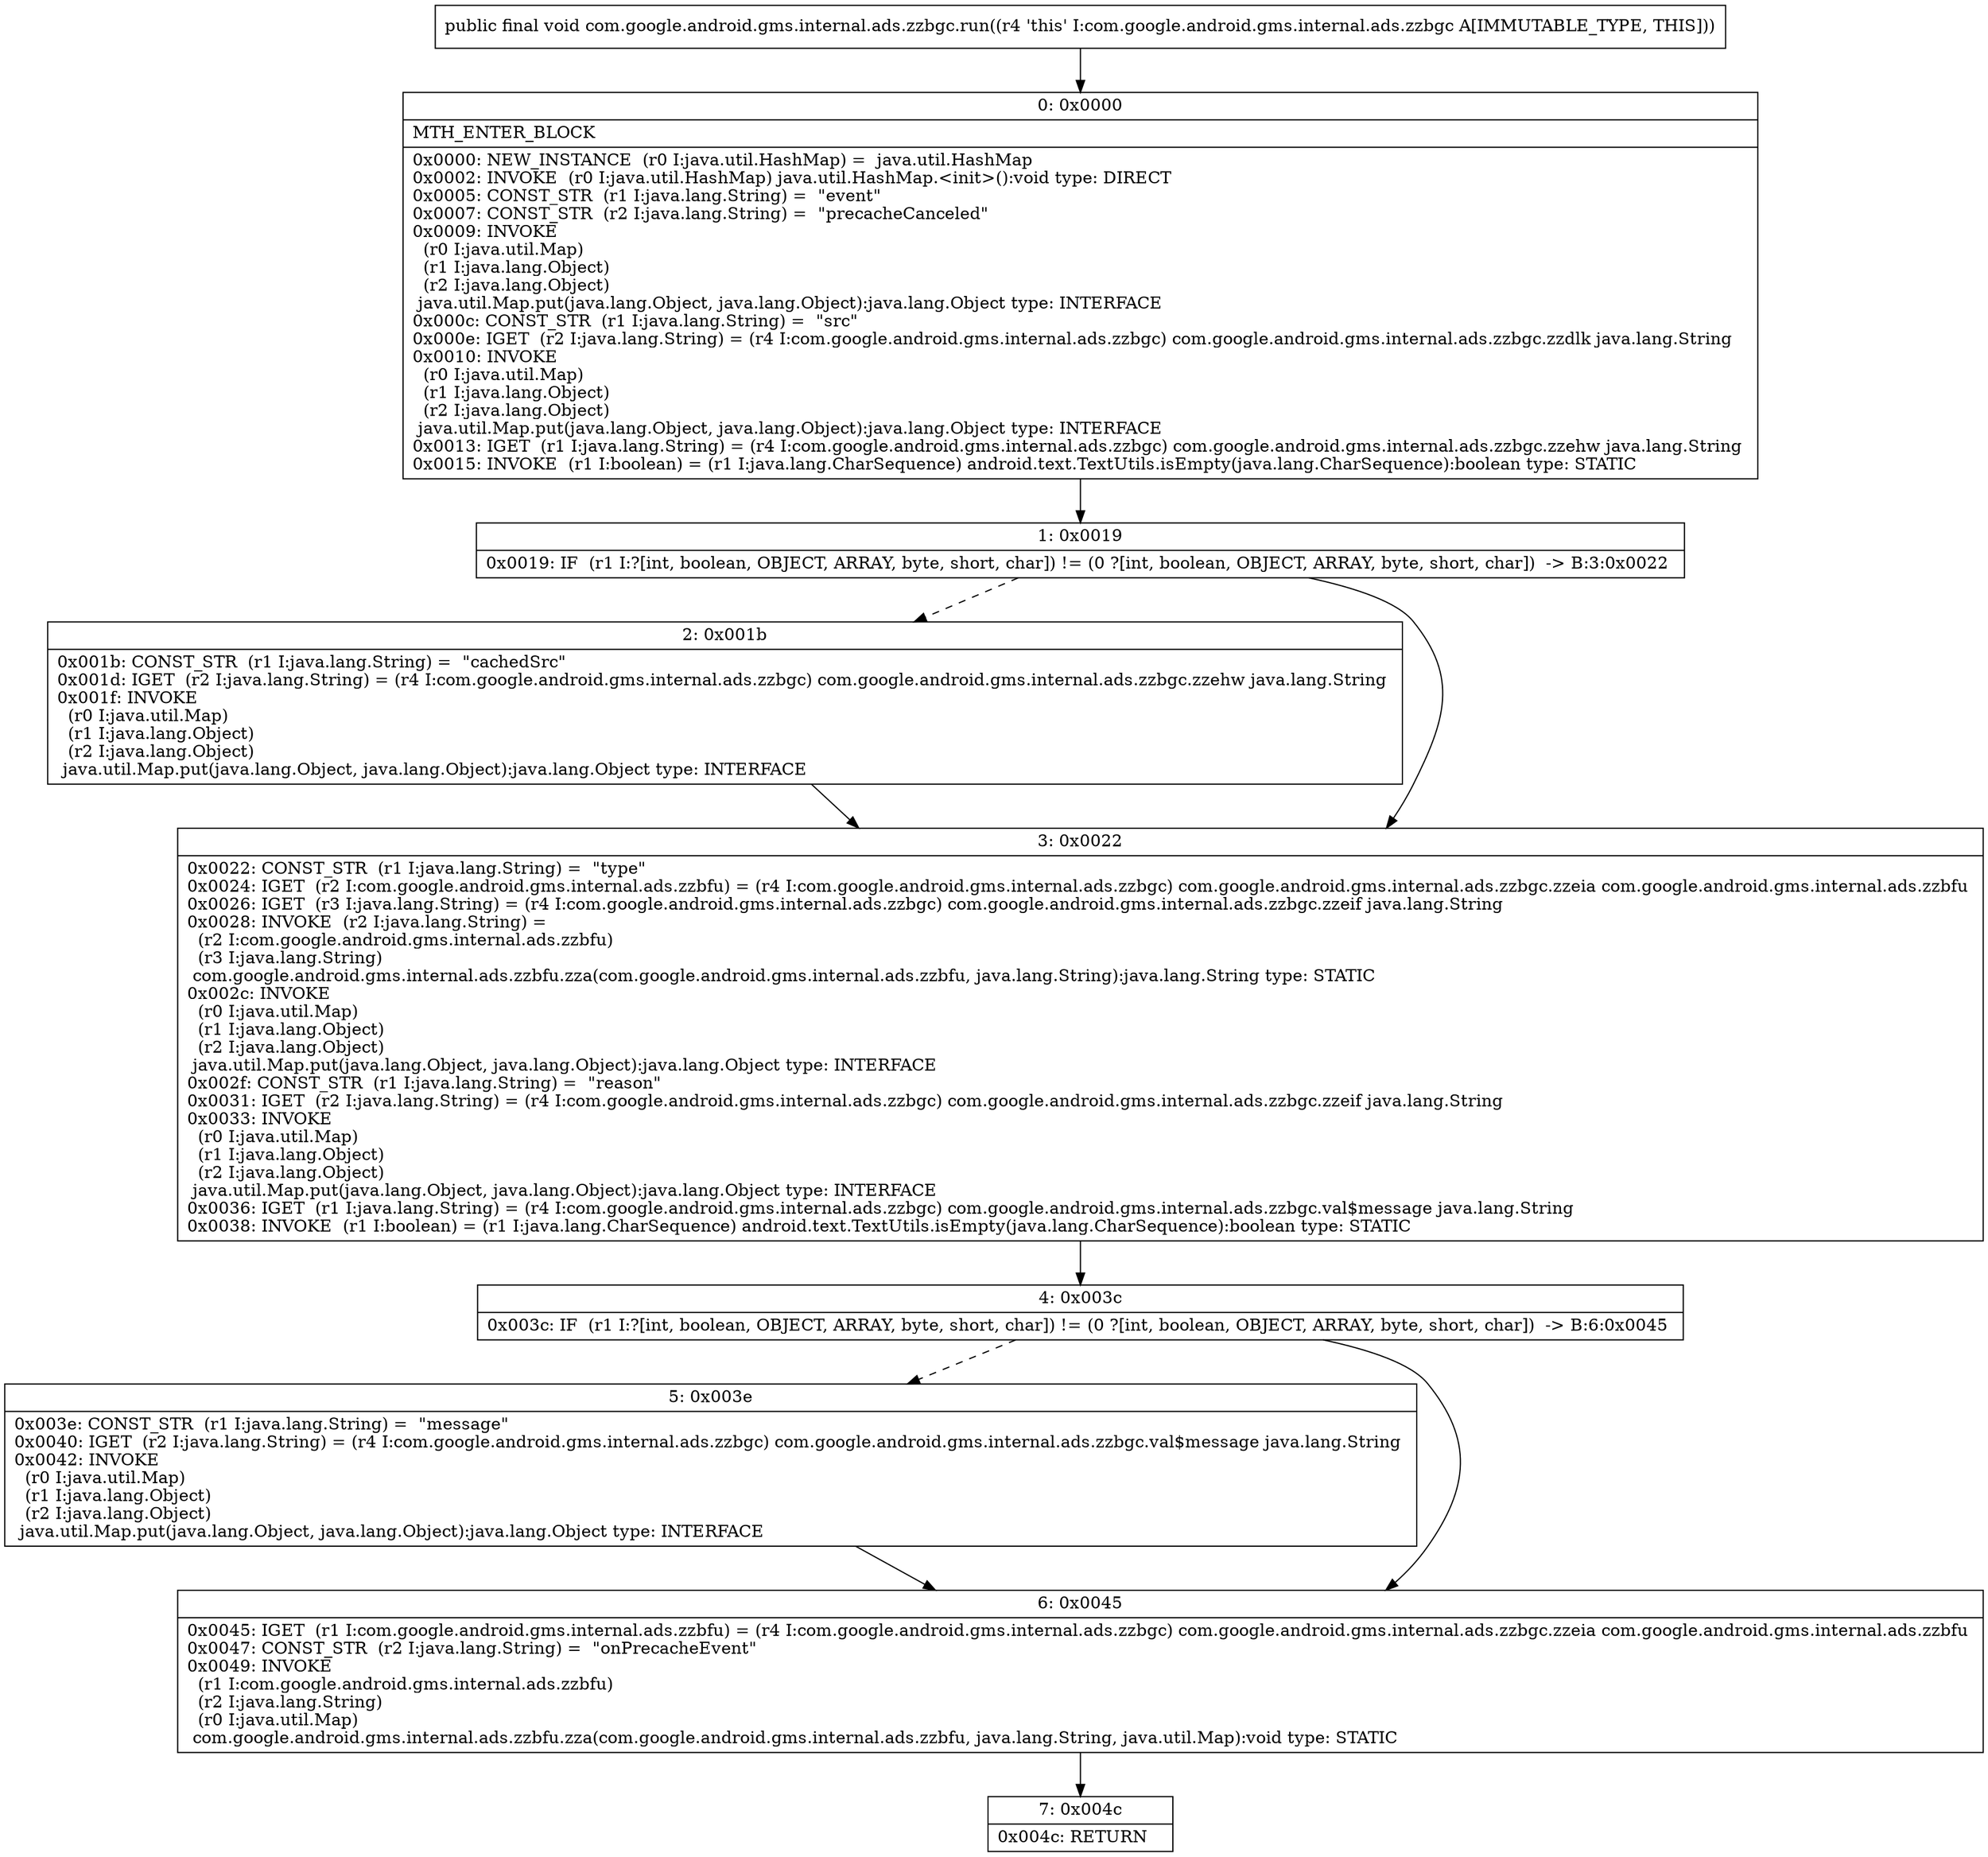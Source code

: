 digraph "CFG forcom.google.android.gms.internal.ads.zzbgc.run()V" {
Node_0 [shape=record,label="{0\:\ 0x0000|MTH_ENTER_BLOCK\l|0x0000: NEW_INSTANCE  (r0 I:java.util.HashMap) =  java.util.HashMap \l0x0002: INVOKE  (r0 I:java.util.HashMap) java.util.HashMap.\<init\>():void type: DIRECT \l0x0005: CONST_STR  (r1 I:java.lang.String) =  \"event\" \l0x0007: CONST_STR  (r2 I:java.lang.String) =  \"precacheCanceled\" \l0x0009: INVOKE  \l  (r0 I:java.util.Map)\l  (r1 I:java.lang.Object)\l  (r2 I:java.lang.Object)\l java.util.Map.put(java.lang.Object, java.lang.Object):java.lang.Object type: INTERFACE \l0x000c: CONST_STR  (r1 I:java.lang.String) =  \"src\" \l0x000e: IGET  (r2 I:java.lang.String) = (r4 I:com.google.android.gms.internal.ads.zzbgc) com.google.android.gms.internal.ads.zzbgc.zzdlk java.lang.String \l0x0010: INVOKE  \l  (r0 I:java.util.Map)\l  (r1 I:java.lang.Object)\l  (r2 I:java.lang.Object)\l java.util.Map.put(java.lang.Object, java.lang.Object):java.lang.Object type: INTERFACE \l0x0013: IGET  (r1 I:java.lang.String) = (r4 I:com.google.android.gms.internal.ads.zzbgc) com.google.android.gms.internal.ads.zzbgc.zzehw java.lang.String \l0x0015: INVOKE  (r1 I:boolean) = (r1 I:java.lang.CharSequence) android.text.TextUtils.isEmpty(java.lang.CharSequence):boolean type: STATIC \l}"];
Node_1 [shape=record,label="{1\:\ 0x0019|0x0019: IF  (r1 I:?[int, boolean, OBJECT, ARRAY, byte, short, char]) != (0 ?[int, boolean, OBJECT, ARRAY, byte, short, char])  \-\> B:3:0x0022 \l}"];
Node_2 [shape=record,label="{2\:\ 0x001b|0x001b: CONST_STR  (r1 I:java.lang.String) =  \"cachedSrc\" \l0x001d: IGET  (r2 I:java.lang.String) = (r4 I:com.google.android.gms.internal.ads.zzbgc) com.google.android.gms.internal.ads.zzbgc.zzehw java.lang.String \l0x001f: INVOKE  \l  (r0 I:java.util.Map)\l  (r1 I:java.lang.Object)\l  (r2 I:java.lang.Object)\l java.util.Map.put(java.lang.Object, java.lang.Object):java.lang.Object type: INTERFACE \l}"];
Node_3 [shape=record,label="{3\:\ 0x0022|0x0022: CONST_STR  (r1 I:java.lang.String) =  \"type\" \l0x0024: IGET  (r2 I:com.google.android.gms.internal.ads.zzbfu) = (r4 I:com.google.android.gms.internal.ads.zzbgc) com.google.android.gms.internal.ads.zzbgc.zzeia com.google.android.gms.internal.ads.zzbfu \l0x0026: IGET  (r3 I:java.lang.String) = (r4 I:com.google.android.gms.internal.ads.zzbgc) com.google.android.gms.internal.ads.zzbgc.zzeif java.lang.String \l0x0028: INVOKE  (r2 I:java.lang.String) = \l  (r2 I:com.google.android.gms.internal.ads.zzbfu)\l  (r3 I:java.lang.String)\l com.google.android.gms.internal.ads.zzbfu.zza(com.google.android.gms.internal.ads.zzbfu, java.lang.String):java.lang.String type: STATIC \l0x002c: INVOKE  \l  (r0 I:java.util.Map)\l  (r1 I:java.lang.Object)\l  (r2 I:java.lang.Object)\l java.util.Map.put(java.lang.Object, java.lang.Object):java.lang.Object type: INTERFACE \l0x002f: CONST_STR  (r1 I:java.lang.String) =  \"reason\" \l0x0031: IGET  (r2 I:java.lang.String) = (r4 I:com.google.android.gms.internal.ads.zzbgc) com.google.android.gms.internal.ads.zzbgc.zzeif java.lang.String \l0x0033: INVOKE  \l  (r0 I:java.util.Map)\l  (r1 I:java.lang.Object)\l  (r2 I:java.lang.Object)\l java.util.Map.put(java.lang.Object, java.lang.Object):java.lang.Object type: INTERFACE \l0x0036: IGET  (r1 I:java.lang.String) = (r4 I:com.google.android.gms.internal.ads.zzbgc) com.google.android.gms.internal.ads.zzbgc.val$message java.lang.String \l0x0038: INVOKE  (r1 I:boolean) = (r1 I:java.lang.CharSequence) android.text.TextUtils.isEmpty(java.lang.CharSequence):boolean type: STATIC \l}"];
Node_4 [shape=record,label="{4\:\ 0x003c|0x003c: IF  (r1 I:?[int, boolean, OBJECT, ARRAY, byte, short, char]) != (0 ?[int, boolean, OBJECT, ARRAY, byte, short, char])  \-\> B:6:0x0045 \l}"];
Node_5 [shape=record,label="{5\:\ 0x003e|0x003e: CONST_STR  (r1 I:java.lang.String) =  \"message\" \l0x0040: IGET  (r2 I:java.lang.String) = (r4 I:com.google.android.gms.internal.ads.zzbgc) com.google.android.gms.internal.ads.zzbgc.val$message java.lang.String \l0x0042: INVOKE  \l  (r0 I:java.util.Map)\l  (r1 I:java.lang.Object)\l  (r2 I:java.lang.Object)\l java.util.Map.put(java.lang.Object, java.lang.Object):java.lang.Object type: INTERFACE \l}"];
Node_6 [shape=record,label="{6\:\ 0x0045|0x0045: IGET  (r1 I:com.google.android.gms.internal.ads.zzbfu) = (r4 I:com.google.android.gms.internal.ads.zzbgc) com.google.android.gms.internal.ads.zzbgc.zzeia com.google.android.gms.internal.ads.zzbfu \l0x0047: CONST_STR  (r2 I:java.lang.String) =  \"onPrecacheEvent\" \l0x0049: INVOKE  \l  (r1 I:com.google.android.gms.internal.ads.zzbfu)\l  (r2 I:java.lang.String)\l  (r0 I:java.util.Map)\l com.google.android.gms.internal.ads.zzbfu.zza(com.google.android.gms.internal.ads.zzbfu, java.lang.String, java.util.Map):void type: STATIC \l}"];
Node_7 [shape=record,label="{7\:\ 0x004c|0x004c: RETURN   \l}"];
MethodNode[shape=record,label="{public final void com.google.android.gms.internal.ads.zzbgc.run((r4 'this' I:com.google.android.gms.internal.ads.zzbgc A[IMMUTABLE_TYPE, THIS])) }"];
MethodNode -> Node_0;
Node_0 -> Node_1;
Node_1 -> Node_2[style=dashed];
Node_1 -> Node_3;
Node_2 -> Node_3;
Node_3 -> Node_4;
Node_4 -> Node_5[style=dashed];
Node_4 -> Node_6;
Node_5 -> Node_6;
Node_6 -> Node_7;
}

